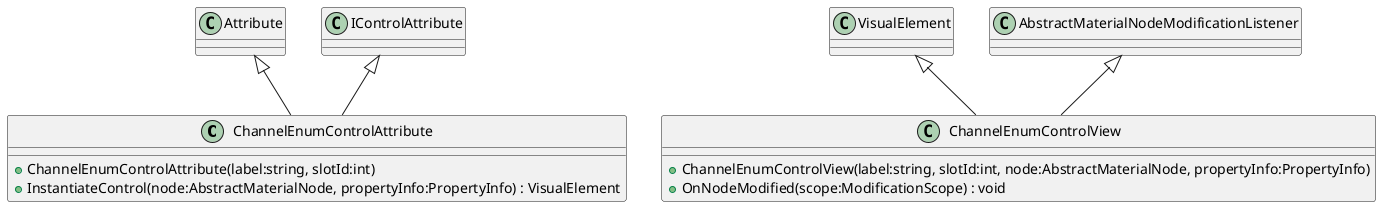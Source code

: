 @startuml
class ChannelEnumControlAttribute {
    + ChannelEnumControlAttribute(label:string, slotId:int)
    + InstantiateControl(node:AbstractMaterialNode, propertyInfo:PropertyInfo) : VisualElement
}
class ChannelEnumControlView {
    + ChannelEnumControlView(label:string, slotId:int, node:AbstractMaterialNode, propertyInfo:PropertyInfo)
    + OnNodeModified(scope:ModificationScope) : void
}
Attribute <|-- ChannelEnumControlAttribute
IControlAttribute <|-- ChannelEnumControlAttribute
VisualElement <|-- ChannelEnumControlView
AbstractMaterialNodeModificationListener <|-- ChannelEnumControlView
@enduml
